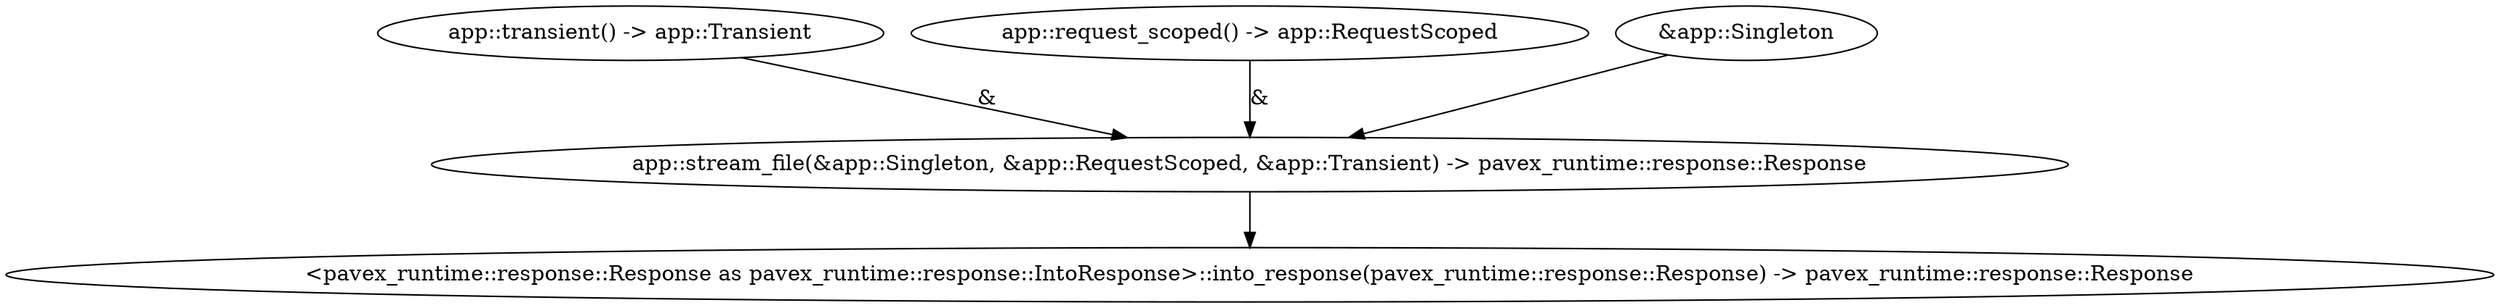 digraph "GET /home" {
    0 [ label = "app::stream_file(&app::Singleton, &app::RequestScoped, &app::Transient) -> pavex_runtime::response::Response"]
    1 [ label = "app::transient() -> app::Transient"]
    2 [ label = "app::request_scoped() -> app::RequestScoped"]
    4 [ label = "<pavex_runtime::response::Response as pavex_runtime::response::IntoResponse>::into_response(pavex_runtime::response::Response) -> pavex_runtime::response::Response"]
    5 [ label = "&app::Singleton"]
    1 -> 0 [ label = "&"]
    2 -> 0 [ label = "&"]
    0 -> 4 [ ]
    5 -> 0 [ ]
}
digraph app_state {
    0 [ label = "crate::ApplicationState(app::Singleton) -> crate::ApplicationState"]
    1 [ label = "app::Singleton::new() -> app::Singleton"]
    1 -> 0 [ ]
}